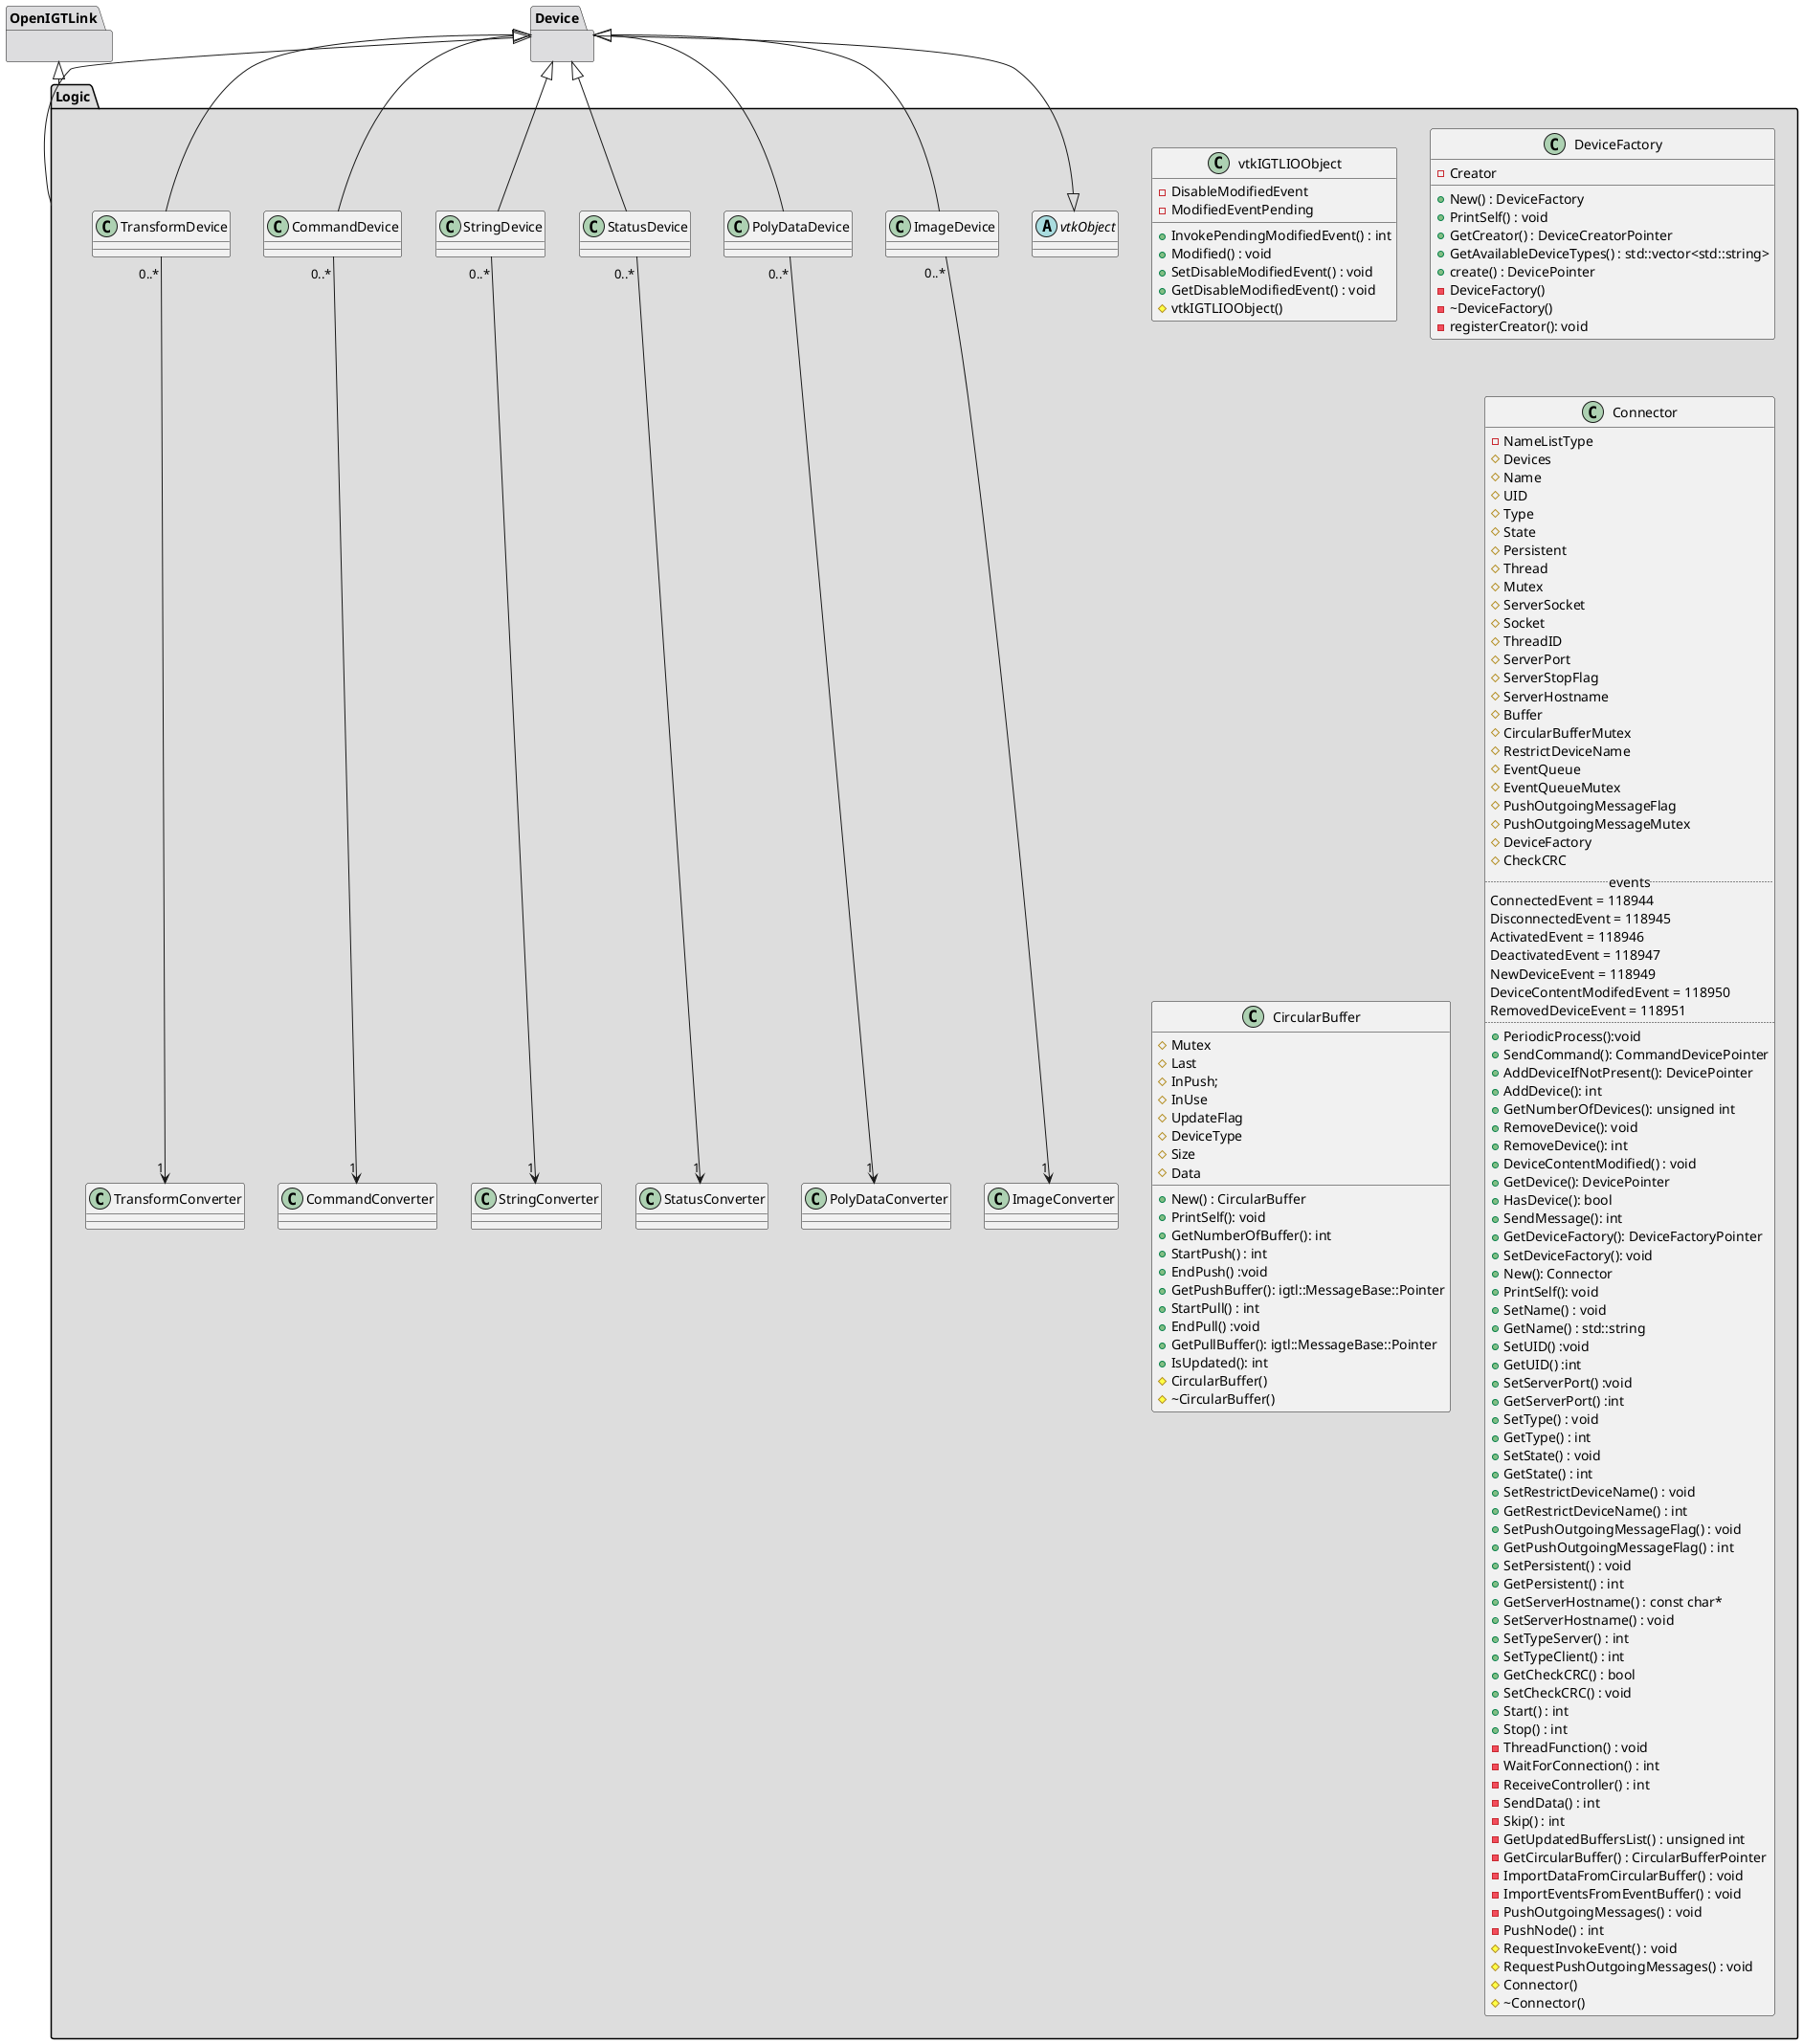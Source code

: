 @startuml
package "OpenIGTLink"  #DDDDDF {
}
package "Device"  #DDDDDF {
}
package "Logic" #DDDDDD {
  abstract class vtkObject {
	}
  
  class vtkIGTLIOObject {
    +InvokePendingModifiedEvent() : int
    +Modified() : void
    +SetDisableModifiedEvent() : void
    +GetDisableModifiedEvent() : void
    #vtkIGTLIOObject()
    -DisableModifiedEvent
    -ModifiedEventPending
  }
  class DeviceFactory {
    +New() : DeviceFactory
    +PrintSelf() : void
    +GetCreator() : DeviceCreatorPointer
    +GetAvailableDeviceTypes() : std::vector<std::string>
    +create() : DevicePointer
    -DeviceFactory()
    -~DeviceFactory()
    -registerCreator(): void
    -Creator 
  }
  class CircularBuffer{
    +New() : CircularBuffer
    +PrintSelf(): void
    +GetNumberOfBuffer(): int
    +StartPush() : int
    +EndPush() :void
    +GetPushBuffer(): igtl::MessageBase::Pointer
    +StartPull() : int
    +EndPull() :void
    +GetPullBuffer(): igtl::MessageBase::Pointer
    +IsUpdated(): int
    #CircularBuffer()
    #~CircularBuffer()
    #Mutex
    #Last   
    #InPush;  
    #InUse    
    #UpdateFlag
    #DeviceType
    #Size
    #Data
  }
  class Connector{
   -NameListType 
   #Devices
   #Name
   #UID
   #Type
   #State
   #Persistent
   #Thread
   #Mutex
   #ServerSocket
   #Socket
   #ThreadID
   #ServerPort
   #ServerStopFlag
   #ServerHostname
   #Buffer
   #CircularBufferMutex
   #RestrictDeviceName
   #EventQueue
   #EventQueueMutex
   #PushOutgoingMessageFlag
   #PushOutgoingMessageMutex
   #DeviceFactory
   #CheckCRC
   ..events..
    ConnectedEvent = 118944
    DisconnectedEvent = 118945
    ActivatedEvent = 118946
    DeactivatedEvent = 118947
    NewDeviceEvent = 118949    
    DeviceContentModifedEvent = 118950
    RemovedDeviceEvent = 118951
   ..
   +PeriodicProcess():void
   +SendCommand(): CommandDevicePointer
   +AddDeviceIfNotPresent(): DevicePointer
   +AddDevice(): int
   +GetNumberOfDevices(): unsigned int
   +RemoveDevice(): void
   +RemoveDevice(): int
   +DeviceContentModified() : void
   +GetDevice(): DevicePointer
   +HasDevice(): bool
   +SendMessage(): int
   +GetDeviceFactory(): DeviceFactoryPointer
   +SetDeviceFactory(): void
   +New(): Connector
   +PrintSelf(): void
   +SetName() : void
   +GetName() : std::string
   +SetUID() :void
   +GetUID() :int
   +SetServerPort() :void
   +GetServerPort() :int
   +SetType() : void
   +GetType() : int
   +SetState() : void
   +GetState() : int
   +SetRestrictDeviceName() : void
   +GetRestrictDeviceName() : int
   +SetPushOutgoingMessageFlag() : void
   +GetPushOutgoingMessageFlag() : int
   +SetPersistent() : void
   +GetPersistent() : int
   +GetServerHostname() : const char* 
   +SetServerHostname() : void
   +SetTypeServer() : int
   +SetTypeClient() : int
   +GetCheckCRC() : bool
   +SetCheckCRC() : void
   +Start() : int
   +Stop() : int
   -ThreadFunction() : void
   -WaitForConnection() : int
   -ReceiveController() : int
   -SendData() : int
   -Skip() : int
   -GetUpdatedBuffersList() : unsigned int
   -GetCircularBuffer() : CircularBufferPointer
   -ImportDataFromCircularBuffer() : void
   -ImportEventsFromEventBuffer() : void
   -PushOutgoingMessages() : void
   -PushNode() : int
   #RequestInvokeEvent() : void
   #RequestPushOutgoingMessages() : void
   #Connector()
   #~Connector()
  }

  vtkObject <|-- Device
  Device <|-- ImageDevice
  Device <|-- PolyDataDevice
  Device <|-- StatusDevice
  Device <|-- StringDevice
  Device <|-- CommandDevice
  Device <|-- TransformDevice
  
  top to bottom direction
  ImageDevice "0..*"-->"1"ImageConverter
  PolyDataDevice "0..*"-->"1"PolyDataConverter
  StatusDevice "0..*"-->"1"StatusConverter
  StringDevice "0..*"-->"1"StringConverter
  TransformDevice "0..*"-->"1"TransformConverter
  CommandDevice "0..*"-->"1"CommandConverter
}
"OpenIGTLink" <|-- "Logic"
"Device" <|-- "Logic"
@enduml